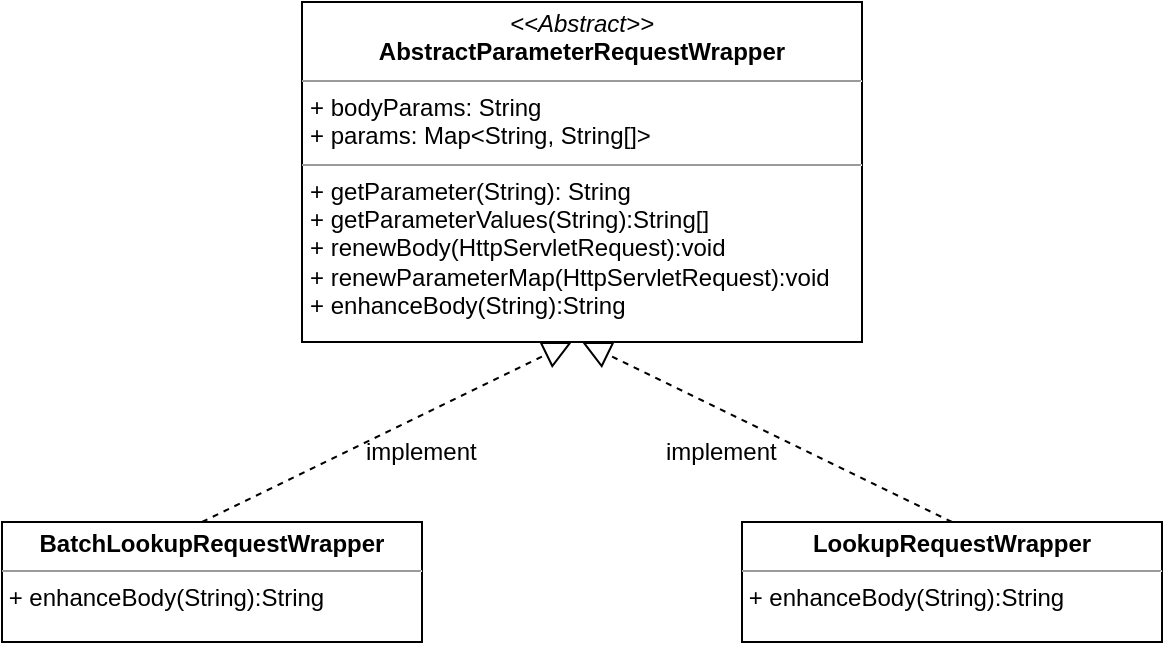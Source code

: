 <mxfile version="12.1.9" type="github" pages="1">
  <diagram id="gLsfpI772d_uA_LMGMaP" name="请求参数过滤器">
    <mxGraphModel dx="1408" dy="725" grid="1" gridSize="10" guides="1" tooltips="1" connect="1" arrows="1" fold="1" page="1" pageScale="1" pageWidth="827" pageHeight="1169" math="0" shadow="0">
      <root>
        <mxCell id="0"/>
        <mxCell id="1" parent="0"/>
        <mxCell id="LhnfVwJcS_rMtf3jKFHy-5" value="&lt;p style=&quot;margin: 0px ; margin-top: 4px ; text-align: center&quot;&gt;&lt;i&gt;&amp;lt;&amp;lt;Abstract&amp;gt;&amp;gt;&lt;/i&gt;&lt;br&gt;&lt;span style=&quot;font-weight: 700&quot;&gt;AbstractParameterRequestWrapper&lt;/span&gt;&lt;br&gt;&lt;/p&gt;&lt;hr size=&quot;1&quot;&gt;&lt;p style=&quot;margin: 0px ; margin-left: 4px&quot;&gt;+ bodyParams: String&lt;br style=&quot;padding: 0px ; margin: 0px&quot;&gt;+ params: Map&amp;lt;String, String[]&amp;gt;&lt;br&gt;&lt;/p&gt;&lt;hr size=&quot;1&quot;&gt;&lt;p style=&quot;margin: 0px ; margin-left: 4px&quot;&gt;+ getParameter(String): String&lt;br style=&quot;padding: 0px ; margin: 0px&quot;&gt;+&amp;nbsp;getParameterValues(String):String[]&lt;br style=&quot;padding: 0px ; margin: 0px&quot;&gt;+&amp;nbsp;renewBody(HttpServletRequest):void&lt;br style=&quot;padding: 0px ; margin: 0px&quot;&gt;+&amp;nbsp;renewParameterMap(HttpServletRequest):void&lt;br style=&quot;padding: 0px ; margin: 0px&quot;&gt;+ enhanceBody(String):String&lt;br&gt;&lt;/p&gt;" style="verticalAlign=top;align=left;overflow=fill;fontSize=12;fontFamily=Helvetica;html=1;" vertex="1" parent="1">
          <mxGeometry x="260" y="20" width="280" height="170" as="geometry"/>
        </mxCell>
        <mxCell id="LhnfVwJcS_rMtf3jKFHy-14" value="&lt;p style=&quot;margin: 0px ; margin-top: 4px ; text-align: center&quot;&gt;&lt;b&gt;BatchLookupRequestWrapper&lt;/b&gt;&lt;br&gt;&lt;/p&gt;&lt;hr size=&quot;1&quot;&gt;&lt;div style=&quot;height: 2px&quot;&gt;&amp;nbsp;&lt;span&gt;+ enhanceBody(String):String&lt;/span&gt;&lt;/div&gt;" style="verticalAlign=top;align=left;overflow=fill;fontSize=12;fontFamily=Helvetica;html=1;" vertex="1" parent="1">
          <mxGeometry x="110" y="280" width="210" height="60" as="geometry"/>
        </mxCell>
        <mxCell id="LhnfVwJcS_rMtf3jKFHy-15" value="&lt;p style=&quot;margin: 0px ; margin-top: 4px ; text-align: center&quot;&gt;&lt;b&gt;LookupRequestWrapper&lt;/b&gt;&lt;br&gt;&lt;/p&gt;&lt;hr size=&quot;1&quot;&gt;&lt;div style=&quot;height: 2px&quot;&gt;&amp;nbsp;&lt;span&gt;+ enhanceBody(String):String&lt;/span&gt;&lt;/div&gt;" style="verticalAlign=top;align=left;overflow=fill;fontSize=12;fontFamily=Helvetica;html=1;" vertex="1" parent="1">
          <mxGeometry x="480" y="280" width="210" height="60" as="geometry"/>
        </mxCell>
        <mxCell id="LhnfVwJcS_rMtf3jKFHy-16" value="" style="endArrow=block;dashed=1;endFill=0;endSize=12;html=1;entryX=0.5;entryY=1;entryDx=0;entryDy=0;exitX=0.5;exitY=0;exitDx=0;exitDy=0;" edge="1" parent="1">
          <mxGeometry width="160" relative="1" as="geometry">
            <mxPoint x="210" y="280" as="sourcePoint"/>
            <mxPoint x="395" y="190" as="targetPoint"/>
          </mxGeometry>
        </mxCell>
        <mxCell id="LhnfVwJcS_rMtf3jKFHy-17" value="" style="endArrow=block;dashed=1;endFill=0;endSize=12;html=1;exitX=0.5;exitY=0;exitDx=0;exitDy=0;" edge="1" parent="1" source="LhnfVwJcS_rMtf3jKFHy-15">
          <mxGeometry width="160" relative="1" as="geometry">
            <mxPoint x="110" y="320" as="sourcePoint"/>
            <mxPoint x="400" y="190" as="targetPoint"/>
          </mxGeometry>
        </mxCell>
        <mxCell id="LhnfVwJcS_rMtf3jKFHy-18" value="implement" style="text;html=1;resizable=0;points=[];autosize=1;align=left;verticalAlign=top;spacingTop=-4;" vertex="1" parent="1">
          <mxGeometry x="290" y="235" width="70" height="20" as="geometry"/>
        </mxCell>
        <mxCell id="LhnfVwJcS_rMtf3jKFHy-20" value="implement" style="text;html=1;resizable=0;points=[];autosize=1;align=left;verticalAlign=top;spacingTop=-4;" vertex="1" parent="1">
          <mxGeometry x="440" y="235" width="70" height="20" as="geometry"/>
        </mxCell>
      </root>
    </mxGraphModel>
  </diagram>
</mxfile>

